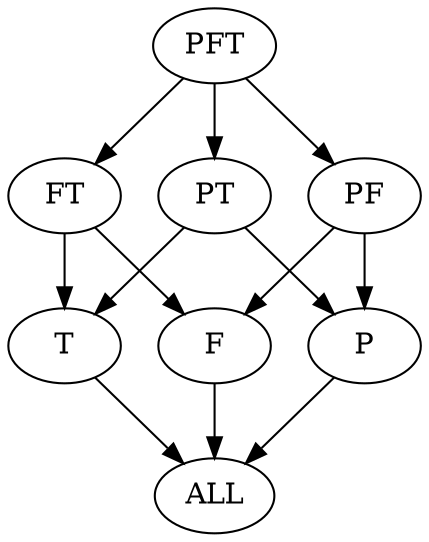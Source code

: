 digraph G {
PFT ->  FT;
PFT ->  PT;
PFT ->  PF;
FT ->  T;
FT ->  F;
PT ->  T;
PT ->  P;
PF ->  F;
PF ->  P;
T ->  ALL;
F ->  ALL;
T;
P ->  ALL;
F;
P;
PF;
FT;
PT;
ALL;
}